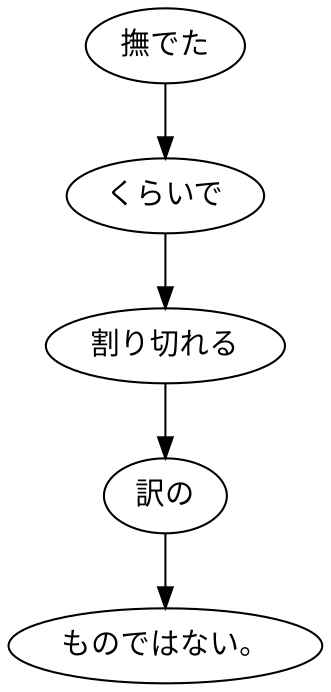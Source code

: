 digraph graph610 {
	node0 [label="撫でた"];
	node1 [label="くらいで"];
	node2 [label="割り切れる"];
	node3 [label="訳の"];
	node4 [label="ものではない。"];
	node0 -> node1;
	node1 -> node2;
	node2 -> node3;
	node3 -> node4;
}
